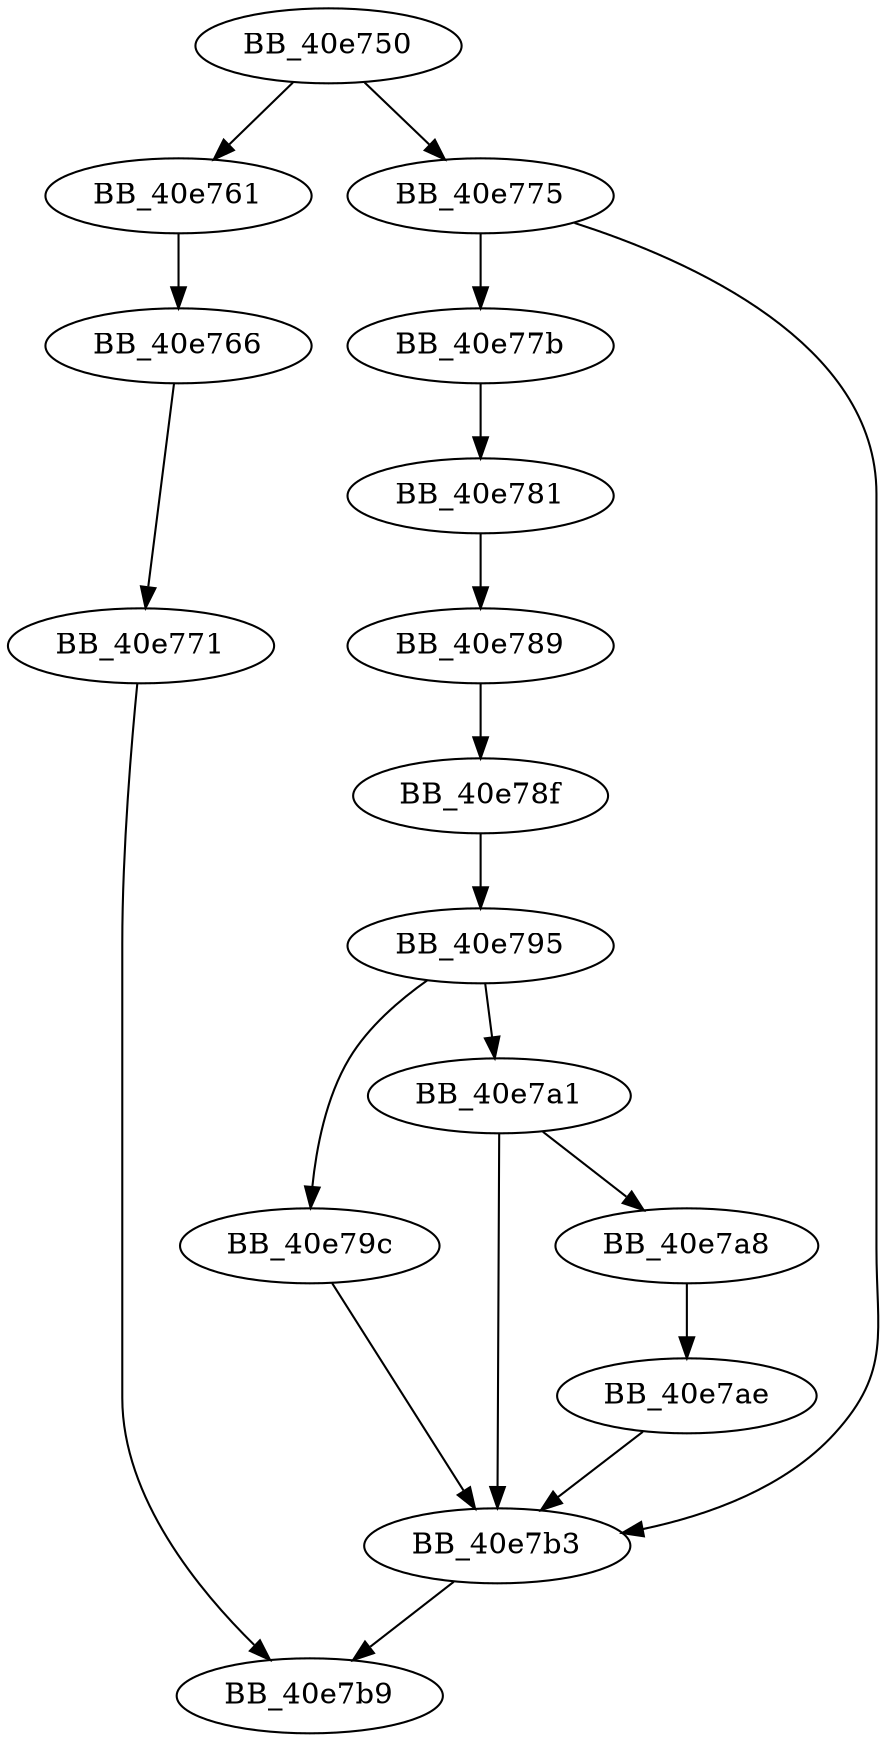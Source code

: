 DiGraph __fclose_nolock{
BB_40e750->BB_40e761
BB_40e750->BB_40e775
BB_40e761->BB_40e766
BB_40e766->BB_40e771
BB_40e771->BB_40e7b9
BB_40e775->BB_40e77b
BB_40e775->BB_40e7b3
BB_40e77b->BB_40e781
BB_40e781->BB_40e789
BB_40e789->BB_40e78f
BB_40e78f->BB_40e795
BB_40e795->BB_40e79c
BB_40e795->BB_40e7a1
BB_40e79c->BB_40e7b3
BB_40e7a1->BB_40e7a8
BB_40e7a1->BB_40e7b3
BB_40e7a8->BB_40e7ae
BB_40e7ae->BB_40e7b3
BB_40e7b3->BB_40e7b9
}
